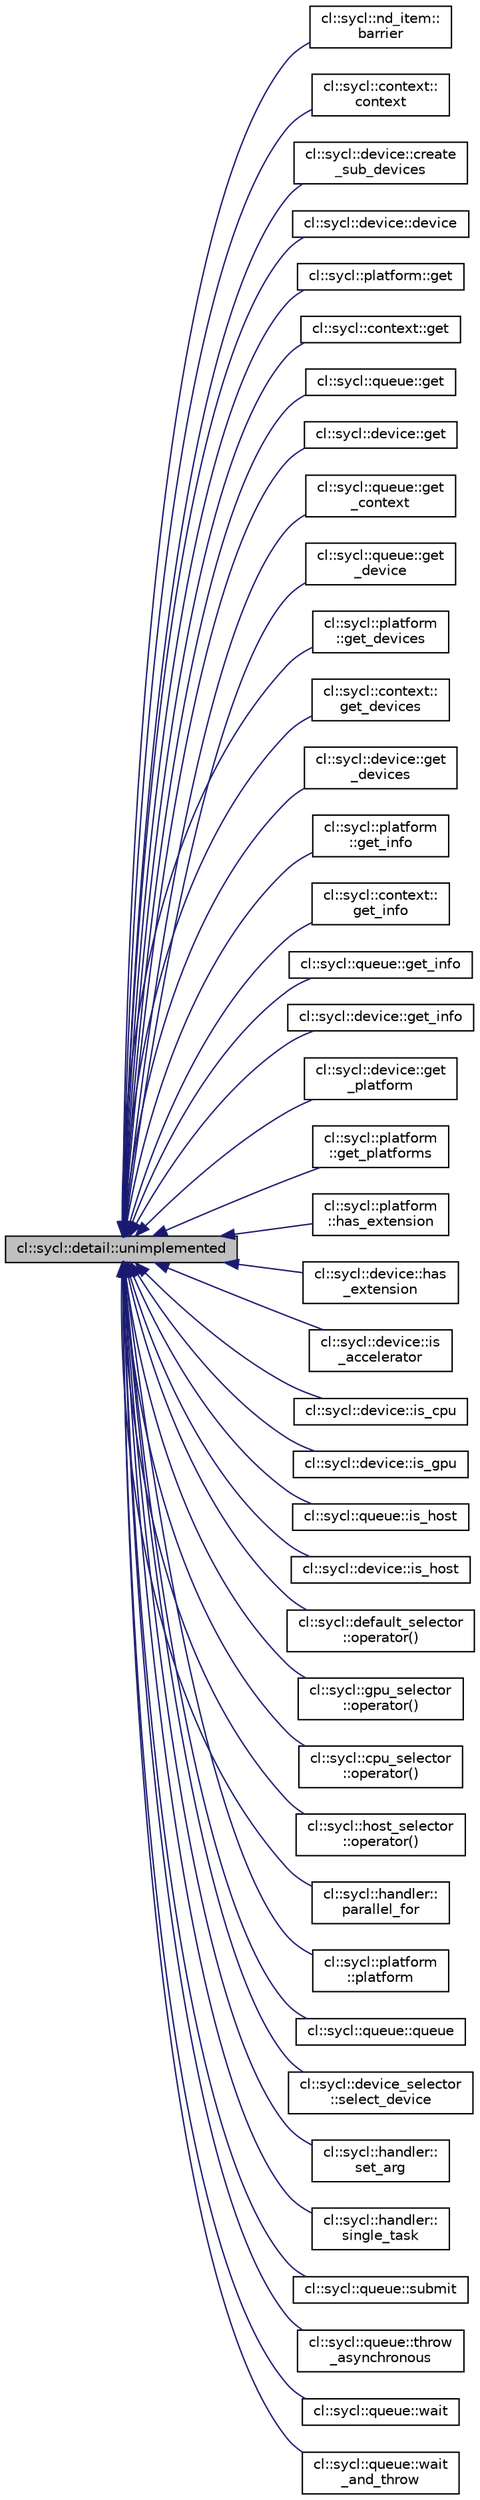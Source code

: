 digraph "cl::sycl::detail::unimplemented"
{
 // INTERACTIVE_SVG=YES
  bgcolor="transparent";
  edge [fontname="Helvetica",fontsize="10",labelfontname="Helvetica",labelfontsize="10"];
  node [fontname="Helvetica",fontsize="10",shape=record];
  rankdir="LR";
  Node1 [label="cl::sycl::detail::unimplemented",height=0.2,width=0.4,color="black", fillcolor="grey75", style="filled", fontcolor="black"];
  Node1 -> Node2 [dir="back",color="midnightblue",fontsize="10",style="solid",fontname="Helvetica"];
  Node2 [label="cl::sycl::nd_item::\lbarrier",height=0.2,width=0.4,color="black",URL="$group__parallelism.html#a9b7505034c0a22fbe8be199169b86d0a",tooltip="Execute a barrier with memory ordering on the local address space, global address space or both based..."];
  Node1 -> Node3 [dir="back",color="midnightblue",fontsize="10",style="solid",fontname="Helvetica"];
  Node3 [label="cl::sycl::context::\lcontext",height=0.2,width=0.4,color="black",URL="$group__execution.html#a0b58a056d08076460e1a6274e912d5c7",tooltip="Constructs a context object for SYCL host using an async_handler for handling asynchronous errors..."];
  Node1 -> Node4 [dir="back",color="midnightblue",fontsize="10",style="solid",fontname="Helvetica"];
  Node4 [label="cl::sycl::device::create\l_sub_devices",height=0.2,width=0.4,color="black",URL="$group__execution.html#a95e28b2bfa76f0595880073a8c59a40b",tooltip="Partition the device into sub devices based upon the properties provided. "];
  Node1 -> Node5 [dir="back",color="midnightblue",fontsize="10",style="solid",fontname="Helvetica"];
  Node5 [label="cl::sycl::device::device",height=0.2,width=0.4,color="black",URL="$group__execution.html#a8a17689112f5d656a8d2f5dc7a1a3517",tooltip="Construct a device class instance using cl_device_id of the OpenCL device. "];
  Node1 -> Node6 [dir="back",color="midnightblue",fontsize="10",style="solid",fontname="Helvetica"];
  Node6 [label="cl::sycl::platform::get",height=0.2,width=0.4,color="black",URL="$group__execution.html#a4e04c4e7676e4b89736240950b8600e8",tooltip="Returns the cl_platform_id of the underlying OpenCL platform. "];
  Node1 -> Node7 [dir="back",color="midnightblue",fontsize="10",style="solid",fontname="Helvetica"];
  Node7 [label="cl::sycl::context::get",height=0.2,width=0.4,color="black",URL="$group__execution.html#a744ad885bc0ff01c30d0cbcdf457eafb"];
  Node1 -> Node8 [dir="back",color="midnightblue",fontsize="10",style="solid",fontname="Helvetica"];
  Node8 [label="cl::sycl::queue::get",height=0.2,width=0.4,color="black",URL="$group__execution.html#a282df58d7668c2d3f8954844ee046197",tooltip="Return the underlying OpenCL command queue after doing a retain. "];
  Node1 -> Node9 [dir="back",color="midnightblue",fontsize="10",style="solid",fontname="Helvetica"];
  Node9 [label="cl::sycl::device::get",height=0.2,width=0.4,color="black",URL="$group__execution.html#ad3c5799d21d28f29c5cd9ecfce4351d6",tooltip="Return the cl_device_id of the underlying OpenCL platform. "];
  Node1 -> Node10 [dir="back",color="midnightblue",fontsize="10",style="solid",fontname="Helvetica"];
  Node10 [label="cl::sycl::queue::get\l_context",height=0.2,width=0.4,color="black",URL="$group__execution.html#ad2fe33ee9399e026f4694fe21478664e",tooltip="Return the SYCL queue’s context. "];
  Node1 -> Node11 [dir="back",color="midnightblue",fontsize="10",style="solid",fontname="Helvetica"];
  Node11 [label="cl::sycl::queue::get\l_device",height=0.2,width=0.4,color="black",URL="$group__execution.html#a46f35b95e7141e277677270c037228e0",tooltip="Return the SYCL device the queue is associated with. "];
  Node1 -> Node12 [dir="back",color="midnightblue",fontsize="10",style="solid",fontname="Helvetica"];
  Node12 [label="cl::sycl::platform\l::get_devices",height=0.2,width=0.4,color="black",URL="$group__execution.html#a627702d3c4dd161bf77f543cc8807cb4",tooltip="Returns all the available devices for this platform, of type device type, which is defaulted to info:..."];
  Node1 -> Node13 [dir="back",color="midnightblue",fontsize="10",style="solid",fontname="Helvetica"];
  Node13 [label="cl::sycl::context::\lget_devices",height=0.2,width=0.4,color="black",URL="$group__execution.html#af9c31b58d2afdd7b134b70923bebe758",tooltip="Returns the set of devices that are part of this context. "];
  Node1 -> Node14 [dir="back",color="midnightblue",fontsize="10",style="solid",fontname="Helvetica"];
  Node14 [label="cl::sycl::device::get\l_devices",height=0.2,width=0.4,color="black",URL="$group__execution.html#a0ff8c15c66d910f40379a34d6516a7e8",tooltip="Return a list of all available devices. "];
  Node1 -> Node15 [dir="back",color="midnightblue",fontsize="10",style="solid",fontname="Helvetica"];
  Node15 [label="cl::sycl::platform\l::get_info",height=0.2,width=0.4,color="black",URL="$group__execution.html#af545c7d1e1f9c4d25a84e16a8622060f",tooltip="Get the OpenCL information about the requested parameter. "];
  Node1 -> Node16 [dir="back",color="midnightblue",fontsize="10",style="solid",fontname="Helvetica"];
  Node16 [label="cl::sycl::context::\lget_info",height=0.2,width=0.4,color="black",URL="$group__execution.html#a7c734b8e445e974b8df923eda189abaf",tooltip="Queries OpenCL information for the under-lying cl context. "];
  Node1 -> Node17 [dir="back",color="midnightblue",fontsize="10",style="solid",fontname="Helvetica"];
  Node17 [label="cl::sycl::queue::get_info",height=0.2,width=0.4,color="black",URL="$group__execution.html#af077e29c7384869ae7d80b3ef4c44e20",tooltip="Queries the platform for cl_command_queue info. "];
  Node1 -> Node18 [dir="back",color="midnightblue",fontsize="10",style="solid",fontname="Helvetica"];
  Node18 [label="cl::sycl::device::get_info",height=0.2,width=0.4,color="black",URL="$group__execution.html#ab1e0b3818e38f450c8cf612965370570",tooltip="Query the device for OpenCL info::device info. "];
  Node1 -> Node19 [dir="back",color="midnightblue",fontsize="10",style="solid",fontname="Helvetica"];
  Node19 [label="cl::sycl::device::get\l_platform",height=0.2,width=0.4,color="black",URL="$group__execution.html#a1f2447bfc916e8f382b0f49ecbfb7b2c",tooltip="Return the platform of device. "];
  Node1 -> Node20 [dir="back",color="midnightblue",fontsize="10",style="solid",fontname="Helvetica"];
  Node20 [label="cl::sycl::platform\l::get_platforms",height=0.2,width=0.4,color="black",URL="$group__execution.html#aabb03c54d8e57513595cbb363b52af96",tooltip="Get the list of all the platforms available to the application. "];
  Node1 -> Node21 [dir="back",color="midnightblue",fontsize="10",style="solid",fontname="Helvetica"];
  Node21 [label="cl::sycl::platform\l::has_extension",height=0.2,width=0.4,color="black",URL="$group__execution.html#a72f83879bad214c84079687f39506954",tooltip="Test if an extension is available on the platform. "];
  Node1 -> Node22 [dir="back",color="midnightblue",fontsize="10",style="solid",fontname="Helvetica"];
  Node22 [label="cl::sycl::device::has\l_extension",height=0.2,width=0.4,color="black",URL="$group__execution.html#aadac80e0ecf5f5cd82877a1e8beede20",tooltip="Specify whether a specific extension is supported on the device. "];
  Node1 -> Node23 [dir="back",color="midnightblue",fontsize="10",style="solid",fontname="Helvetica"];
  Node23 [label="cl::sycl::device::is\l_accelerator",height=0.2,width=0.4,color="black",URL="$group__execution.html#a900db8487f118d653017abc7f9949d1f",tooltip="Return true if the device is an OpenCL accelerator device. "];
  Node1 -> Node24 [dir="back",color="midnightblue",fontsize="10",style="solid",fontname="Helvetica"];
  Node24 [label="cl::sycl::device::is_cpu",height=0.2,width=0.4,color="black",URL="$group__execution.html#a2ad8cb3462516a0f3069875640d44dc1",tooltip="Return true if the device is an OpenCL CPU device. "];
  Node1 -> Node25 [dir="back",color="midnightblue",fontsize="10",style="solid",fontname="Helvetica"];
  Node25 [label="cl::sycl::device::is_gpu",height=0.2,width=0.4,color="black",URL="$group__execution.html#a75b085b8e49d8bdd9511adb61aeeca37",tooltip="Return true if the device is an OpenCL GPU device. "];
  Node1 -> Node26 [dir="back",color="midnightblue",fontsize="10",style="solid",fontname="Helvetica"];
  Node26 [label="cl::sycl::queue::is_host",height=0.2,width=0.4,color="black",URL="$group__execution.html#affe18def9e9082f4a8bbdabea974fa92",tooltip="Return whether the queue is executing on a SYCL host device. "];
  Node1 -> Node27 [dir="back",color="midnightblue",fontsize="10",style="solid",fontname="Helvetica"];
  Node27 [label="cl::sycl::device::is_host",height=0.2,width=0.4,color="black",URL="$group__execution.html#a5bef943886c69c9dff340479fd1525b8",tooltip="Return true if the device is a SYCL host device. "];
  Node1 -> Node28 [dir="back",color="midnightblue",fontsize="10",style="solid",fontname="Helvetica"];
  Node28 [label="cl::sycl::default_selector\l::operator()",height=0.2,width=0.4,color="black",URL="$group__execution.html#ae56d48cc41b48a83acf0f45cb9a6e578",tooltip="This pure virtual operator allows the customization of device selection. "];
  Node1 -> Node29 [dir="back",color="midnightblue",fontsize="10",style="solid",fontname="Helvetica"];
  Node29 [label="cl::sycl::gpu_selector\l::operator()",height=0.2,width=0.4,color="black",URL="$group__execution.html#a779c05344908da1d0741094280f949d0",tooltip="This pure virtual operator allows the customization of device selection. "];
  Node1 -> Node30 [dir="back",color="midnightblue",fontsize="10",style="solid",fontname="Helvetica"];
  Node30 [label="cl::sycl::cpu_selector\l::operator()",height=0.2,width=0.4,color="black",URL="$group__execution.html#a3a4684ca1886ee61b14fb13f8422900d",tooltip="This pure virtual operator allows the customization of device selection. "];
  Node1 -> Node31 [dir="back",color="midnightblue",fontsize="10",style="solid",fontname="Helvetica"];
  Node31 [label="cl::sycl::host_selector\l::operator()",height=0.2,width=0.4,color="black",URL="$group__execution.html#a04cb56999f3d0333af3accf4a1fba3ef",tooltip="This pure virtual operator allows the customization of device selection. "];
  Node1 -> Node32 [dir="back",color="midnightblue",fontsize="10",style="solid",fontname="Helvetica"];
  Node32 [label="cl::sycl::handler::\lparallel_for",height=0.2,width=0.4,color="black",URL="$group__execution.html#aa1f5b10593d5d4f28a0ac1cf38b6b0ee",tooltip="Kernel invocation method of a kernel defined as pointer to a kernel object, for the specified range a..."];
  Node1 -> Node33 [dir="back",color="midnightblue",fontsize="10",style="solid",fontname="Helvetica"];
  Node33 [label="cl::sycl::platform\l::platform",height=0.2,width=0.4,color="black",URL="$group__execution.html#aa1f65ac290f16f50f8c840373a26a767",tooltip="Construct a default platform and provide an optional error_handler to deals with errors. "];
  Node1 -> Node34 [dir="back",color="midnightblue",fontsize="10",style="solid",fontname="Helvetica"];
  Node34 [label="cl::sycl::queue::queue",height=0.2,width=0.4,color="black",URL="$group__execution.html#aa6716dec650fed3005217afa456d0ff8",tooltip="This constructor creates a SYCL queue from an OpenCL queue. "];
  Node1 -> Node35 [dir="back",color="midnightblue",fontsize="10",style="solid",fontname="Helvetica"];
  Node35 [label="cl::sycl::device_selector\l::select_device",height=0.2,width=0.4,color="black",URL="$group__execution.html#adf892bff5bdcef8ed28a1529c619e954",tooltip="Returns a selected device using the functor operator defined in sub-classes operator()(const device &..."];
  Node1 -> Node36 [dir="back",color="midnightblue",fontsize="10",style="solid",fontname="Helvetica"];
  Node36 [label="cl::sycl::handler::\lset_arg",height=0.2,width=0.4,color="black",URL="$group__execution.html#a27acb04ca9c46b29bebdd7bcfef87cf5",tooltip="Set kernel args for an OpenCL kernel which is used through the SYCL/OpenCL interop interface..."];
  Node1 -> Node37 [dir="back",color="midnightblue",fontsize="10",style="solid",fontname="Helvetica"];
  Node37 [label="cl::sycl::handler::\lsingle_task",height=0.2,width=0.4,color="black",URL="$group__execution.html#a753a7db9214d40fb8d43ac6c8b6833e2",tooltip="Kernel invocation method of a kernel defined as pointer to a kernel object, described in detail in 3..."];
  Node1 -> Node38 [dir="back",color="midnightblue",fontsize="10",style="solid",fontname="Helvetica"];
  Node38 [label="cl::sycl::queue::submit",height=0.2,width=0.4,color="black",URL="$group__execution.html#ae9f65c6cbb74bcfccbe1c04df52d5170",tooltip="Submit a command group functor to the queue, in order to be scheduled for execution on the device..."];
  Node1 -> Node39 [dir="back",color="midnightblue",fontsize="10",style="solid",fontname="Helvetica"];
  Node39 [label="cl::sycl::queue::throw\l_asynchronous",height=0.2,width=0.4,color="black",URL="$group__execution.html#ae5c39ed682422e4e525fe0a01e8b7ad9",tooltip="Checks to see if any asynchronous errors have been produced by the queue and if so reports them by pa..."];
  Node1 -> Node40 [dir="back",color="midnightblue",fontsize="10",style="solid",fontname="Helvetica"];
  Node40 [label="cl::sycl::queue::wait",height=0.2,width=0.4,color="black",URL="$group__execution.html#ac46bc8ee7cff0a3f77c7afb7d60184b4",tooltip="Performs a blocking wait for the completion all enqueued tasks in the queue. "];
  Node1 -> Node41 [dir="back",color="midnightblue",fontsize="10",style="solid",fontname="Helvetica"];
  Node41 [label="cl::sycl::queue::wait\l_and_throw",height=0.2,width=0.4,color="black",URL="$group__execution.html#abfa510446db9f4edd0c16270b199a232",tooltip="Perform a blocking wait for the completion all enqueued tasks in the queue. "];
}

